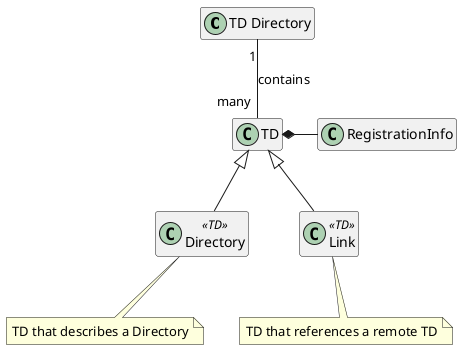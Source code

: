 @startuml TDD Conceptual Class Diagram
class TDD as "TD Directory"

/' relations '/
TDD "1" -- "many" TD: contains
TD *-right- RegistrationInfo
TD <|-- Directory
TD <|-- Link

/' classes and notes '/
class TDD {
    ' +create()
    ' +list()
    ' +search()
    ' +subscribe()
}
class TD {
    tdd:registration: RegistrationInfo
    ...
    ' +create()
    ' +read()
    ' +update()
    ' +patch()
    ' +delete()
}
class RegistrationInfo {
    +tdd:created
    +tdd:modified
    +tdd:ttl
    +tdd:expires
}
together {
    class Directory <<TD>> {
        @type = tdd:Directory
        ...
    }
    note bottom: TD that describes a Directory

    class Link <<TD>> {
        @type = tdd:Link
        ...
    }
    note bottom: TD that references a remote TD
}

/' configurations '/
' hide TDD members
hide members
hide methods
@enduml